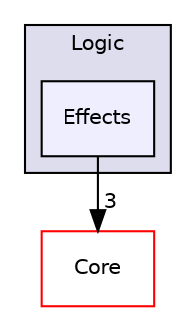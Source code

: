 digraph "Logic/Effects" {
  compound=true
  node [ fontsize="10", fontname="Helvetica"];
  edge [ labelfontsize="10", labelfontname="Helvetica"];
  subgraph clusterdir_431317b2a5ab8e1409cdf5bbbce19c0e {
    graph [ bgcolor="#ddddee", pencolor="black", label="Logic" fontname="Helvetica", fontsize="10", URL="dir_431317b2a5ab8e1409cdf5bbbce19c0e.html"]
  dir_042cb27bf886ff06fca1ba32dbc5af2d [shape=box, label="Effects", style="filled", fillcolor="#eeeeff", pencolor="black", URL="dir_042cb27bf886ff06fca1ba32dbc5af2d.html"];
  }
  dir_c6310732a22f63c0c2fc5595561e68f1 [shape=box label="Core" fillcolor="white" style="filled" color="red" URL="dir_c6310732a22f63c0c2fc5595561e68f1.html"];
  dir_042cb27bf886ff06fca1ba32dbc5af2d->dir_c6310732a22f63c0c2fc5595561e68f1 [headlabel="3", labeldistance=1.5 headhref="dir_000007_000002.html"];
}
